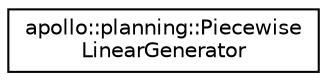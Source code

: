 digraph "Graphical Class Hierarchy"
{
  edge [fontname="Helvetica",fontsize="10",labelfontname="Helvetica",labelfontsize="10"];
  node [fontname="Helvetica",fontsize="10",shape=record];
  rankdir="LR";
  Node1 [label="apollo::planning::Piecewise\lLinearGenerator",height=0.2,width=0.4,color="black", fillcolor="white", style="filled",URL="$classapollo_1_1planning_1_1PiecewiseLinearGenerator.html"];
}
